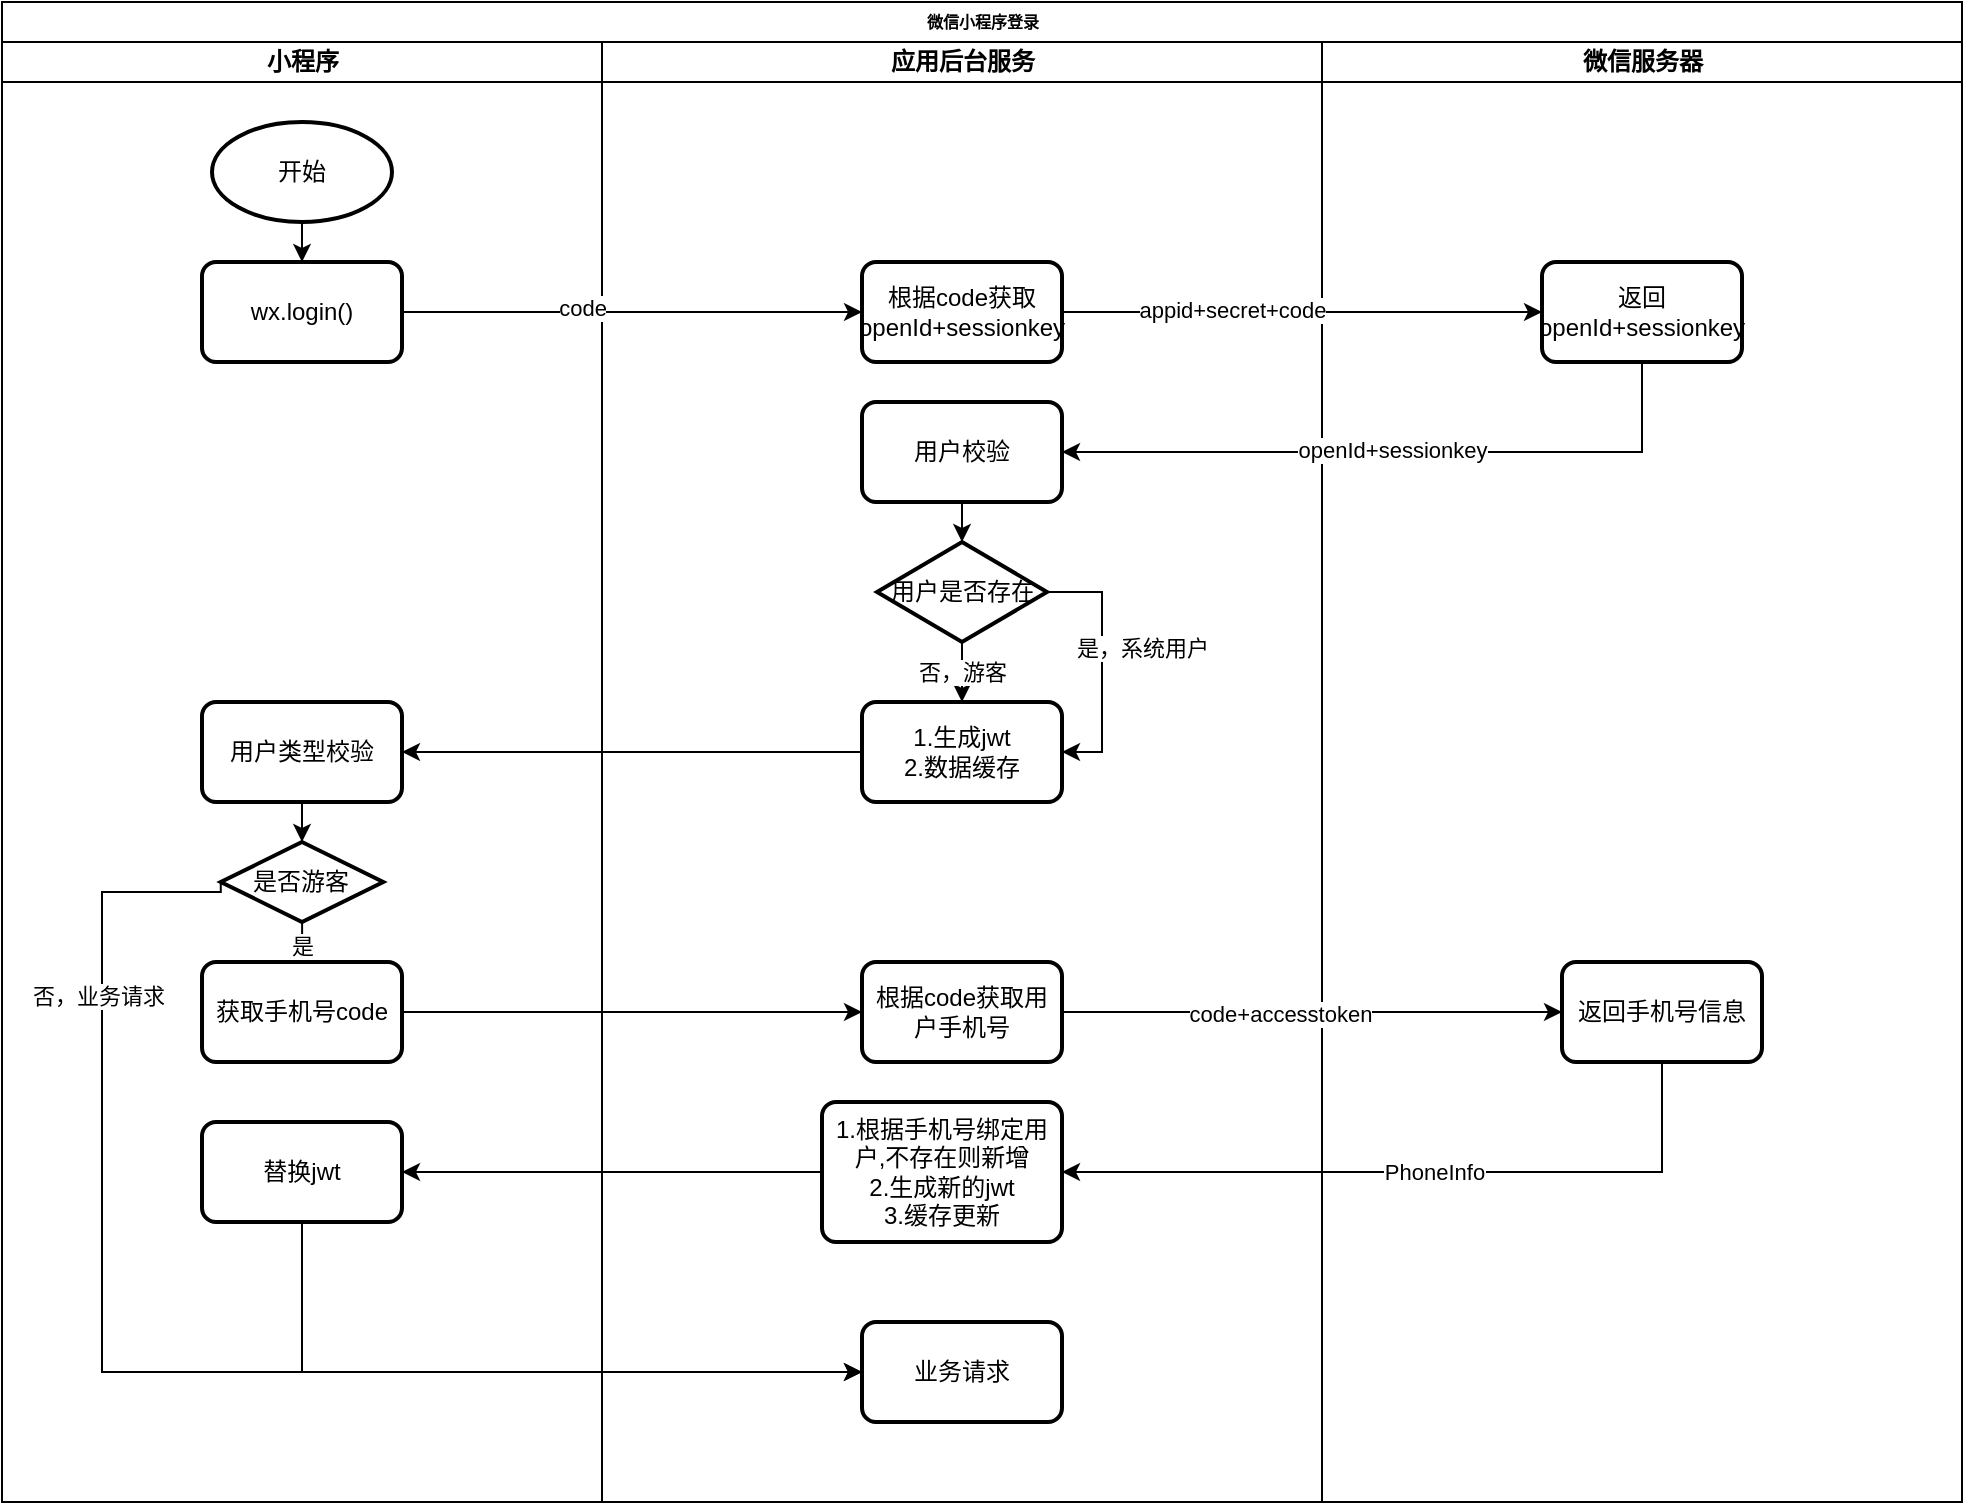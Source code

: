 <mxfile version="20.8.15" type="github">
  <diagram name="Page-1" id="74e2e168-ea6b-b213-b513-2b3c1d86103e">
    <mxGraphModel dx="954" dy="562" grid="1" gridSize="10" guides="1" tooltips="1" connect="1" arrows="1" fold="1" page="1" pageScale="1" pageWidth="1100" pageHeight="850" background="none" math="0" shadow="0">
      <root>
        <mxCell id="0" />
        <mxCell id="1" parent="0" />
        <mxCell id="77e6c97f196da883-1" value="微信小程序登录" style="swimlane;html=1;childLayout=stackLayout;startSize=20;rounded=0;shadow=0;labelBackgroundColor=none;strokeWidth=1;fontFamily=Verdana;fontSize=8;align=center;" parent="1" vertex="1">
          <mxGeometry x="70" y="10" width="980" height="750" as="geometry" />
        </mxCell>
        <mxCell id="77e6c97f196da883-2" value="小程序" style="swimlane;html=1;startSize=20;" parent="77e6c97f196da883-1" vertex="1">
          <mxGeometry y="20" width="300" height="730" as="geometry" />
        </mxCell>
        <mxCell id="PLSRkk44Yz1ZM-LXP_ny-17" style="edgeStyle=orthogonalEdgeStyle;rounded=0;orthogonalLoop=1;jettySize=auto;html=1;entryX=0.5;entryY=0;entryDx=0;entryDy=0;" edge="1" parent="77e6c97f196da883-2" source="PLSRkk44Yz1ZM-LXP_ny-10" target="PLSRkk44Yz1ZM-LXP_ny-11">
          <mxGeometry relative="1" as="geometry" />
        </mxCell>
        <mxCell id="PLSRkk44Yz1ZM-LXP_ny-10" value="开始" style="strokeWidth=2;html=1;shape=mxgraph.flowchart.start_1;whiteSpace=wrap;" vertex="1" parent="77e6c97f196da883-2">
          <mxGeometry x="105" y="40" width="90" height="50" as="geometry" />
        </mxCell>
        <mxCell id="PLSRkk44Yz1ZM-LXP_ny-11" value="wx.login()" style="rounded=1;whiteSpace=wrap;html=1;absoluteArcSize=1;arcSize=14;strokeWidth=2;" vertex="1" parent="77e6c97f196da883-2">
          <mxGeometry x="100" y="110" width="100" height="50" as="geometry" />
        </mxCell>
        <mxCell id="PLSRkk44Yz1ZM-LXP_ny-36" style="edgeStyle=orthogonalEdgeStyle;rounded=0;orthogonalLoop=1;jettySize=auto;html=1;" edge="1" parent="77e6c97f196da883-2" source="PLSRkk44Yz1ZM-LXP_ny-33" target="PLSRkk44Yz1ZM-LXP_ny-35">
          <mxGeometry relative="1" as="geometry" />
        </mxCell>
        <mxCell id="PLSRkk44Yz1ZM-LXP_ny-33" value="用户类型校验" style="rounded=1;whiteSpace=wrap;html=1;absoluteArcSize=1;arcSize=14;strokeWidth=2;" vertex="1" parent="77e6c97f196da883-2">
          <mxGeometry x="100" y="330" width="100" height="50" as="geometry" />
        </mxCell>
        <mxCell id="PLSRkk44Yz1ZM-LXP_ny-38" style="edgeStyle=orthogonalEdgeStyle;rounded=0;orthogonalLoop=1;jettySize=auto;html=1;entryX=0.5;entryY=0;entryDx=0;entryDy=0;" edge="1" parent="77e6c97f196da883-2" source="PLSRkk44Yz1ZM-LXP_ny-35" target="PLSRkk44Yz1ZM-LXP_ny-37">
          <mxGeometry relative="1" as="geometry" />
        </mxCell>
        <mxCell id="PLSRkk44Yz1ZM-LXP_ny-39" value="是" style="edgeLabel;html=1;align=center;verticalAlign=middle;resizable=0;points=[];" vertex="1" connectable="0" parent="PLSRkk44Yz1ZM-LXP_ny-38">
          <mxGeometry x="0.22" relative="1" as="geometry">
            <mxPoint as="offset" />
          </mxGeometry>
        </mxCell>
        <mxCell id="PLSRkk44Yz1ZM-LXP_ny-35" value="是否游客" style="strokeWidth=2;html=1;shape=mxgraph.flowchart.decision;whiteSpace=wrap;" vertex="1" parent="77e6c97f196da883-2">
          <mxGeometry x="109.38" y="400" width="81.25" height="40" as="geometry" />
        </mxCell>
        <mxCell id="PLSRkk44Yz1ZM-LXP_ny-37" value="获取手机号code" style="rounded=1;whiteSpace=wrap;html=1;absoluteArcSize=1;arcSize=14;strokeWidth=2;" vertex="1" parent="77e6c97f196da883-2">
          <mxGeometry x="100.01" y="460" width="100" height="50" as="geometry" />
        </mxCell>
        <mxCell id="PLSRkk44Yz1ZM-LXP_ny-49" value="替换jwt" style="rounded=1;whiteSpace=wrap;html=1;absoluteArcSize=1;arcSize=14;strokeWidth=2;" vertex="1" parent="77e6c97f196da883-2">
          <mxGeometry x="100" y="540" width="100" height="50" as="geometry" />
        </mxCell>
        <mxCell id="77e6c97f196da883-3" value="应用后台服务" style="swimlane;html=1;startSize=20;" parent="77e6c97f196da883-1" vertex="1">
          <mxGeometry x="300" y="20" width="360" height="730" as="geometry" />
        </mxCell>
        <mxCell id="PLSRkk44Yz1ZM-LXP_ny-15" value="根据code获取openId+sessionkey" style="rounded=1;whiteSpace=wrap;html=1;absoluteArcSize=1;arcSize=14;strokeWidth=2;" vertex="1" parent="77e6c97f196da883-3">
          <mxGeometry x="130" y="110" width="100" height="50" as="geometry" />
        </mxCell>
        <mxCell id="PLSRkk44Yz1ZM-LXP_ny-27" style="edgeStyle=orthogonalEdgeStyle;rounded=0;orthogonalLoop=1;jettySize=auto;html=1;entryX=0.5;entryY=0;entryDx=0;entryDy=0;entryPerimeter=0;" edge="1" parent="77e6c97f196da883-3" source="PLSRkk44Yz1ZM-LXP_ny-22" target="PLSRkk44Yz1ZM-LXP_ny-26">
          <mxGeometry relative="1" as="geometry" />
        </mxCell>
        <mxCell id="PLSRkk44Yz1ZM-LXP_ny-22" value="用户校验" style="rounded=1;whiteSpace=wrap;html=1;absoluteArcSize=1;arcSize=14;strokeWidth=2;" vertex="1" parent="77e6c97f196da883-3">
          <mxGeometry x="130" y="180" width="100" height="50" as="geometry" />
        </mxCell>
        <mxCell id="PLSRkk44Yz1ZM-LXP_ny-29" style="edgeStyle=orthogonalEdgeStyle;rounded=0;orthogonalLoop=1;jettySize=auto;html=1;entryX=0.5;entryY=0;entryDx=0;entryDy=0;" edge="1" parent="77e6c97f196da883-3" source="PLSRkk44Yz1ZM-LXP_ny-26" target="PLSRkk44Yz1ZM-LXP_ny-28">
          <mxGeometry relative="1" as="geometry" />
        </mxCell>
        <mxCell id="PLSRkk44Yz1ZM-LXP_ny-32" value="否，游客" style="edgeLabel;html=1;align=center;verticalAlign=middle;resizable=0;points=[];" vertex="1" connectable="0" parent="PLSRkk44Yz1ZM-LXP_ny-29">
          <mxGeometry x="-0.425" y="2" relative="1" as="geometry">
            <mxPoint x="-2" as="offset" />
          </mxGeometry>
        </mxCell>
        <mxCell id="PLSRkk44Yz1ZM-LXP_ny-30" style="edgeStyle=orthogonalEdgeStyle;rounded=0;orthogonalLoop=1;jettySize=auto;html=1;entryX=1;entryY=0.5;entryDx=0;entryDy=0;exitX=1;exitY=0.5;exitDx=0;exitDy=0;exitPerimeter=0;" edge="1" parent="77e6c97f196da883-3" source="PLSRkk44Yz1ZM-LXP_ny-26" target="PLSRkk44Yz1ZM-LXP_ny-28">
          <mxGeometry relative="1" as="geometry" />
        </mxCell>
        <mxCell id="PLSRkk44Yz1ZM-LXP_ny-31" value="是，系统用户" style="edgeLabel;html=1;align=center;verticalAlign=middle;resizable=0;points=[];" vertex="1" connectable="0" parent="PLSRkk44Yz1ZM-LXP_ny-30">
          <mxGeometry x="-0.51" y="-1" relative="1" as="geometry">
            <mxPoint x="21" y="24" as="offset" />
          </mxGeometry>
        </mxCell>
        <mxCell id="PLSRkk44Yz1ZM-LXP_ny-26" value="用户是否存在" style="strokeWidth=2;html=1;shape=mxgraph.flowchart.decision;whiteSpace=wrap;" vertex="1" parent="77e6c97f196da883-3">
          <mxGeometry x="137.5" y="250" width="85" height="50" as="geometry" />
        </mxCell>
        <mxCell id="PLSRkk44Yz1ZM-LXP_ny-28" value="1.生成jwt&lt;br&gt;2.数据缓存" style="rounded=1;whiteSpace=wrap;html=1;absoluteArcSize=1;arcSize=14;strokeWidth=2;" vertex="1" parent="77e6c97f196da883-3">
          <mxGeometry x="130" y="330" width="100" height="50" as="geometry" />
        </mxCell>
        <mxCell id="PLSRkk44Yz1ZM-LXP_ny-40" value="根据code获取用户手机号" style="rounded=1;whiteSpace=wrap;html=1;absoluteArcSize=1;arcSize=14;strokeWidth=2;" vertex="1" parent="77e6c97f196da883-3">
          <mxGeometry x="130" y="460" width="100" height="50" as="geometry" />
        </mxCell>
        <mxCell id="PLSRkk44Yz1ZM-LXP_ny-45" value="1.根据手机号绑定用户,不存在则新增&lt;br&gt;2.生成新的jwt&lt;br&gt;3.缓存更新" style="rounded=1;whiteSpace=wrap;html=1;absoluteArcSize=1;arcSize=14;strokeWidth=2;" vertex="1" parent="77e6c97f196da883-3">
          <mxGeometry x="110" y="530" width="120" height="70" as="geometry" />
        </mxCell>
        <mxCell id="PLSRkk44Yz1ZM-LXP_ny-48" value="业务请求" style="rounded=1;whiteSpace=wrap;html=1;absoluteArcSize=1;arcSize=14;strokeWidth=2;" vertex="1" parent="77e6c97f196da883-3">
          <mxGeometry x="130" y="640" width="100" height="50" as="geometry" />
        </mxCell>
        <mxCell id="PLSRkk44Yz1ZM-LXP_ny-9" value="微信服务器" style="swimlane;html=1;startSize=20;" vertex="1" parent="77e6c97f196da883-1">
          <mxGeometry x="660" y="20" width="320" height="730" as="geometry" />
        </mxCell>
        <mxCell id="PLSRkk44Yz1ZM-LXP_ny-16" value="返回openId+sessionkey" style="rounded=1;whiteSpace=wrap;html=1;absoluteArcSize=1;arcSize=14;strokeWidth=2;" vertex="1" parent="PLSRkk44Yz1ZM-LXP_ny-9">
          <mxGeometry x="110" y="110" width="100" height="50" as="geometry" />
        </mxCell>
        <mxCell id="PLSRkk44Yz1ZM-LXP_ny-42" value="返回手机号信息" style="rounded=1;whiteSpace=wrap;html=1;absoluteArcSize=1;arcSize=14;strokeWidth=2;" vertex="1" parent="PLSRkk44Yz1ZM-LXP_ny-9">
          <mxGeometry x="120" y="460" width="100" height="50" as="geometry" />
        </mxCell>
        <mxCell id="PLSRkk44Yz1ZM-LXP_ny-18" style="edgeStyle=orthogonalEdgeStyle;rounded=0;orthogonalLoop=1;jettySize=auto;html=1;entryX=0;entryY=0.5;entryDx=0;entryDy=0;" edge="1" parent="77e6c97f196da883-1" source="PLSRkk44Yz1ZM-LXP_ny-11" target="PLSRkk44Yz1ZM-LXP_ny-15">
          <mxGeometry relative="1" as="geometry" />
        </mxCell>
        <mxCell id="PLSRkk44Yz1ZM-LXP_ny-20" value="code" style="edgeLabel;html=1;align=center;verticalAlign=middle;resizable=0;points=[];" vertex="1" connectable="0" parent="PLSRkk44Yz1ZM-LXP_ny-18">
          <mxGeometry x="-0.217" y="2" relative="1" as="geometry">
            <mxPoint as="offset" />
          </mxGeometry>
        </mxCell>
        <mxCell id="PLSRkk44Yz1ZM-LXP_ny-19" style="edgeStyle=orthogonalEdgeStyle;rounded=0;orthogonalLoop=1;jettySize=auto;html=1;" edge="1" parent="77e6c97f196da883-1" source="PLSRkk44Yz1ZM-LXP_ny-15" target="PLSRkk44Yz1ZM-LXP_ny-16">
          <mxGeometry relative="1" as="geometry" />
        </mxCell>
        <mxCell id="PLSRkk44Yz1ZM-LXP_ny-21" value="appid+secret+code" style="edgeLabel;html=1;align=center;verticalAlign=middle;resizable=0;points=[];" vertex="1" connectable="0" parent="PLSRkk44Yz1ZM-LXP_ny-19">
          <mxGeometry x="-0.292" y="1" relative="1" as="geometry">
            <mxPoint as="offset" />
          </mxGeometry>
        </mxCell>
        <mxCell id="PLSRkk44Yz1ZM-LXP_ny-24" style="edgeStyle=orthogonalEdgeStyle;rounded=0;orthogonalLoop=1;jettySize=auto;html=1;entryX=1;entryY=0.5;entryDx=0;entryDy=0;exitX=0.5;exitY=1;exitDx=0;exitDy=0;" edge="1" parent="77e6c97f196da883-1" source="PLSRkk44Yz1ZM-LXP_ny-16" target="PLSRkk44Yz1ZM-LXP_ny-22">
          <mxGeometry relative="1" as="geometry" />
        </mxCell>
        <mxCell id="PLSRkk44Yz1ZM-LXP_ny-25" value="openId+sessionkey" style="edgeLabel;html=1;align=center;verticalAlign=middle;resizable=0;points=[];" vertex="1" connectable="0" parent="PLSRkk44Yz1ZM-LXP_ny-24">
          <mxGeometry x="0.019" y="-1" relative="1" as="geometry">
            <mxPoint as="offset" />
          </mxGeometry>
        </mxCell>
        <mxCell id="PLSRkk44Yz1ZM-LXP_ny-34" style="edgeStyle=orthogonalEdgeStyle;rounded=0;orthogonalLoop=1;jettySize=auto;html=1;" edge="1" parent="77e6c97f196da883-1" source="PLSRkk44Yz1ZM-LXP_ny-28" target="PLSRkk44Yz1ZM-LXP_ny-33">
          <mxGeometry relative="1" as="geometry" />
        </mxCell>
        <mxCell id="PLSRkk44Yz1ZM-LXP_ny-41" style="edgeStyle=orthogonalEdgeStyle;rounded=0;orthogonalLoop=1;jettySize=auto;html=1;" edge="1" parent="77e6c97f196da883-1" source="PLSRkk44Yz1ZM-LXP_ny-37" target="PLSRkk44Yz1ZM-LXP_ny-40">
          <mxGeometry relative="1" as="geometry">
            <mxPoint x="420" y="630" as="targetPoint" />
          </mxGeometry>
        </mxCell>
        <mxCell id="PLSRkk44Yz1ZM-LXP_ny-43" style="edgeStyle=orthogonalEdgeStyle;rounded=0;orthogonalLoop=1;jettySize=auto;html=1;" edge="1" parent="77e6c97f196da883-1" source="PLSRkk44Yz1ZM-LXP_ny-40" target="PLSRkk44Yz1ZM-LXP_ny-42">
          <mxGeometry relative="1" as="geometry">
            <mxPoint x="750" y="625" as="targetPoint" />
          </mxGeometry>
        </mxCell>
        <mxCell id="PLSRkk44Yz1ZM-LXP_ny-44" value="code+accesstoken" style="edgeLabel;html=1;align=center;verticalAlign=middle;resizable=0;points=[];" vertex="1" connectable="0" parent="PLSRkk44Yz1ZM-LXP_ny-43">
          <mxGeometry x="-0.133" y="-1" relative="1" as="geometry">
            <mxPoint as="offset" />
          </mxGeometry>
        </mxCell>
        <mxCell id="PLSRkk44Yz1ZM-LXP_ny-46" style="edgeStyle=orthogonalEdgeStyle;rounded=0;orthogonalLoop=1;jettySize=auto;html=1;entryX=1;entryY=0.5;entryDx=0;entryDy=0;exitX=0.5;exitY=1;exitDx=0;exitDy=0;" edge="1" parent="77e6c97f196da883-1" source="PLSRkk44Yz1ZM-LXP_ny-42" target="PLSRkk44Yz1ZM-LXP_ny-45">
          <mxGeometry relative="1" as="geometry" />
        </mxCell>
        <mxCell id="PLSRkk44Yz1ZM-LXP_ny-47" value="PhoneInfo" style="edgeLabel;html=1;align=center;verticalAlign=middle;resizable=0;points=[];" vertex="1" connectable="0" parent="PLSRkk44Yz1ZM-LXP_ny-46">
          <mxGeometry x="-0.046" relative="1" as="geometry">
            <mxPoint as="offset" />
          </mxGeometry>
        </mxCell>
        <mxCell id="PLSRkk44Yz1ZM-LXP_ny-50" style="edgeStyle=orthogonalEdgeStyle;rounded=0;orthogonalLoop=1;jettySize=auto;html=1;entryX=1;entryY=0.5;entryDx=0;entryDy=0;" edge="1" parent="77e6c97f196da883-1" source="PLSRkk44Yz1ZM-LXP_ny-45" target="PLSRkk44Yz1ZM-LXP_ny-49">
          <mxGeometry relative="1" as="geometry" />
        </mxCell>
        <mxCell id="PLSRkk44Yz1ZM-LXP_ny-51" style="edgeStyle=orthogonalEdgeStyle;rounded=0;orthogonalLoop=1;jettySize=auto;html=1;entryX=0;entryY=0.5;entryDx=0;entryDy=0;exitX=0.5;exitY=1;exitDx=0;exitDy=0;" edge="1" parent="77e6c97f196da883-1" source="PLSRkk44Yz1ZM-LXP_ny-49" target="PLSRkk44Yz1ZM-LXP_ny-48">
          <mxGeometry relative="1" as="geometry" />
        </mxCell>
        <mxCell id="PLSRkk44Yz1ZM-LXP_ny-52" style="edgeStyle=orthogonalEdgeStyle;rounded=0;orthogonalLoop=1;jettySize=auto;html=1;entryX=0;entryY=0.5;entryDx=0;entryDy=0;exitX=0;exitY=0.5;exitDx=0;exitDy=0;exitPerimeter=0;" edge="1" parent="77e6c97f196da883-1" source="PLSRkk44Yz1ZM-LXP_ny-35" target="PLSRkk44Yz1ZM-LXP_ny-48">
          <mxGeometry relative="1" as="geometry">
            <Array as="points">
              <mxPoint x="109" y="445" />
              <mxPoint x="50" y="445" />
              <mxPoint x="50" y="685" />
              <mxPoint x="430" y="685" />
            </Array>
          </mxGeometry>
        </mxCell>
        <mxCell id="PLSRkk44Yz1ZM-LXP_ny-53" value="否，业务请求" style="edgeLabel;html=1;align=center;verticalAlign=middle;resizable=0;points=[];" vertex="1" connectable="0" parent="PLSRkk44Yz1ZM-LXP_ny-52">
          <mxGeometry x="-0.66" y="-2" relative="1" as="geometry">
            <mxPoint as="offset" />
          </mxGeometry>
        </mxCell>
      </root>
    </mxGraphModel>
  </diagram>
</mxfile>
